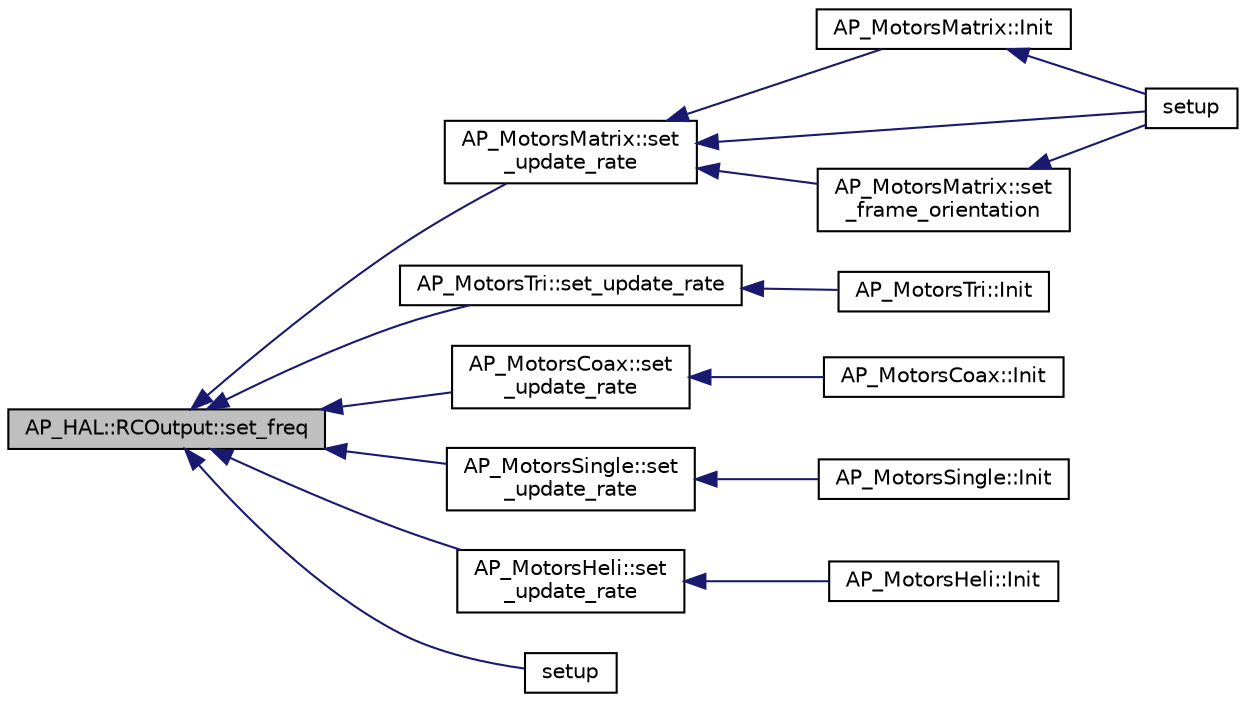 digraph "AP_HAL::RCOutput::set_freq"
{
 // INTERACTIVE_SVG=YES
  edge [fontname="Helvetica",fontsize="10",labelfontname="Helvetica",labelfontsize="10"];
  node [fontname="Helvetica",fontsize="10",shape=record];
  rankdir="LR";
  Node1 [label="AP_HAL::RCOutput::set_freq",height=0.2,width=0.4,color="black", fillcolor="grey75", style="filled" fontcolor="black"];
  Node1 -> Node2 [dir="back",color="midnightblue",fontsize="10",style="solid",fontname="Helvetica"];
  Node2 [label="AP_MotorsMatrix::set\l_update_rate",height=0.2,width=0.4,color="black", fillcolor="white", style="filled",URL="$classAP__MotorsMatrix.html#a4ccbbe0d2641a973f7140b5c8ba7724e"];
  Node2 -> Node3 [dir="back",color="midnightblue",fontsize="10",style="solid",fontname="Helvetica"];
  Node3 [label="AP_MotorsMatrix::Init",height=0.2,width=0.4,color="black", fillcolor="white", style="filled",URL="$classAP__MotorsMatrix.html#ae4491a484390538aee092271690b16b1"];
  Node3 -> Node4 [dir="back",color="midnightblue",fontsize="10",style="solid",fontname="Helvetica"];
  Node4 [label="setup",height=0.2,width=0.4,color="black", fillcolor="white", style="filled",URL="$AP__Motors__test_8pde.html#a4fc01d736fe50cf5b977f755b675f11d"];
  Node2 -> Node5 [dir="back",color="midnightblue",fontsize="10",style="solid",fontname="Helvetica"];
  Node5 [label="AP_MotorsMatrix::set\l_frame_orientation",height=0.2,width=0.4,color="black", fillcolor="white", style="filled",URL="$classAP__MotorsMatrix.html#a64c35013e28f06702f2d5bd9e900936a"];
  Node5 -> Node4 [dir="back",color="midnightblue",fontsize="10",style="solid",fontname="Helvetica"];
  Node2 -> Node4 [dir="back",color="midnightblue",fontsize="10",style="solid",fontname="Helvetica"];
  Node1 -> Node6 [dir="back",color="midnightblue",fontsize="10",style="solid",fontname="Helvetica"];
  Node6 [label="AP_MotorsTri::set_update_rate",height=0.2,width=0.4,color="black", fillcolor="white", style="filled",URL="$classAP__MotorsTri.html#a45d195e2abd378c68e225c528e7d6bce"];
  Node6 -> Node7 [dir="back",color="midnightblue",fontsize="10",style="solid",fontname="Helvetica"];
  Node7 [label="AP_MotorsTri::Init",height=0.2,width=0.4,color="black", fillcolor="white", style="filled",URL="$classAP__MotorsTri.html#a7236a6f04df2048a325e0e144cec7c9e"];
  Node1 -> Node8 [dir="back",color="midnightblue",fontsize="10",style="solid",fontname="Helvetica"];
  Node8 [label="AP_MotorsCoax::set\l_update_rate",height=0.2,width=0.4,color="black", fillcolor="white", style="filled",URL="$classAP__MotorsCoax.html#a10131e737c6b990c5be12746ee97367a"];
  Node8 -> Node9 [dir="back",color="midnightblue",fontsize="10",style="solid",fontname="Helvetica"];
  Node9 [label="AP_MotorsCoax::Init",height=0.2,width=0.4,color="black", fillcolor="white", style="filled",URL="$classAP__MotorsCoax.html#ad24085ea1d544ba1e46f3ed3fba4a909"];
  Node1 -> Node10 [dir="back",color="midnightblue",fontsize="10",style="solid",fontname="Helvetica"];
  Node10 [label="AP_MotorsSingle::set\l_update_rate",height=0.2,width=0.4,color="black", fillcolor="white", style="filled",URL="$classAP__MotorsSingle.html#adf3e4312d9570a1f244d08a9a839b116"];
  Node10 -> Node11 [dir="back",color="midnightblue",fontsize="10",style="solid",fontname="Helvetica"];
  Node11 [label="AP_MotorsSingle::Init",height=0.2,width=0.4,color="black", fillcolor="white", style="filled",URL="$classAP__MotorsSingle.html#af5dde6531e240a179f0812874f9fa681"];
  Node1 -> Node12 [dir="back",color="midnightblue",fontsize="10",style="solid",fontname="Helvetica"];
  Node12 [label="AP_MotorsHeli::set\l_update_rate",height=0.2,width=0.4,color="black", fillcolor="white", style="filled",URL="$classAP__MotorsHeli.html#aac22016d4c3fcebe85b54358a68ea90d"];
  Node12 -> Node13 [dir="back",color="midnightblue",fontsize="10",style="solid",fontname="Helvetica"];
  Node13 [label="AP_MotorsHeli::Init",height=0.2,width=0.4,color="black", fillcolor="white", style="filled",URL="$classAP__MotorsHeli.html#aecd9fdd0ac06f1ab94da6ca46a9a1551"];
  Node1 -> Node14 [dir="back",color="midnightblue",fontsize="10",style="solid",fontname="Helvetica"];
  Node14 [label="setup",height=0.2,width=0.4,color="black", fillcolor="white", style="filled",URL="$AP__HAL__AVR_2examples_2RCPassthroughTest_2RCPassthroughTest_8pde.html#a7dfd9b79bc5a37d7df40207afbc5431f"];
}
